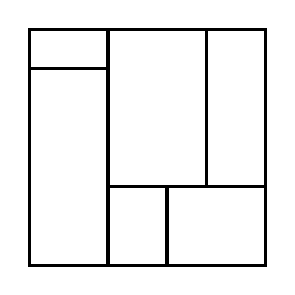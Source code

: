 \begin{tikzpicture}[very thick, scale=.5]
    \draw (0,5) rectangle (2,6);
    \draw (0,0) rectangle (2,5);
    \draw (2,2) rectangle (9/2,6);
    \draw (9/2,2) rectangle (6,6);
    \draw (2,0) rectangle (7/2,2);
    \draw (7/2,0) rectangle (6,2);
\end{tikzpicture}
